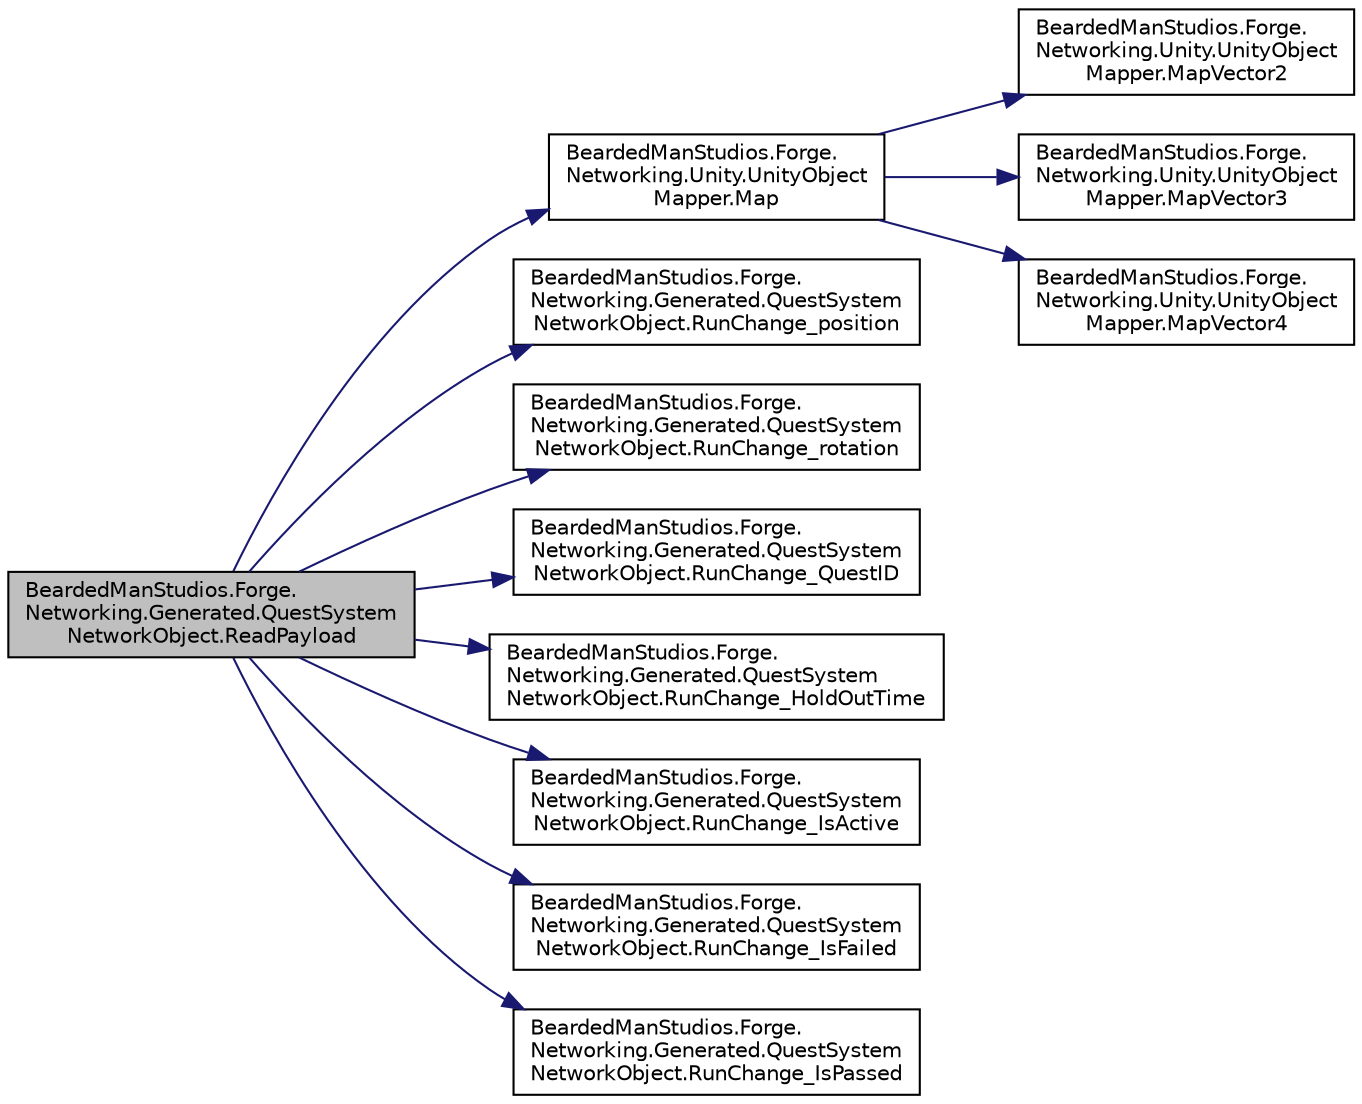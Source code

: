 digraph "BeardedManStudios.Forge.Networking.Generated.QuestSystemNetworkObject.ReadPayload"
{
 // LATEX_PDF_SIZE
  edge [fontname="Helvetica",fontsize="10",labelfontname="Helvetica",labelfontsize="10"];
  node [fontname="Helvetica",fontsize="10",shape=record];
  rankdir="LR";
  Node24 [label="BeardedManStudios.Forge.\lNetworking.Generated.QuestSystem\lNetworkObject.ReadPayload",height=0.2,width=0.4,color="black", fillcolor="grey75", style="filled", fontcolor="black",tooltip=" "];
  Node24 -> Node25 [color="midnightblue",fontsize="10",style="solid",fontname="Helvetica"];
  Node25 [label="BeardedManStudios.Forge.\lNetworking.Unity.UnityObject\lMapper.Map",height=0.2,width=0.4,color="black", fillcolor="white", style="filled",URL="$class_bearded_man_studios_1_1_forge_1_1_networking_1_1_unity_1_1_unity_object_mapper.html#a257ff895e140a2248a418de3405c9009",tooltip="Map a type of object from a FrameStream to a object"];
  Node25 -> Node26 [color="midnightblue",fontsize="10",style="solid",fontname="Helvetica"];
  Node26 [label="BeardedManStudios.Forge.\lNetworking.Unity.UnityObject\lMapper.MapVector2",height=0.2,width=0.4,color="black", fillcolor="white", style="filled",URL="$class_bearded_man_studios_1_1_forge_1_1_networking_1_1_unity_1_1_unity_object_mapper.html#aebbfb72c566d9ee0733f66bfa3ee5e5c",tooltip="Get a Vector2 out of a FrameStream"];
  Node25 -> Node27 [color="midnightblue",fontsize="10",style="solid",fontname="Helvetica"];
  Node27 [label="BeardedManStudios.Forge.\lNetworking.Unity.UnityObject\lMapper.MapVector3",height=0.2,width=0.4,color="black", fillcolor="white", style="filled",URL="$class_bearded_man_studios_1_1_forge_1_1_networking_1_1_unity_1_1_unity_object_mapper.html#aa245f139867a275b4a750fe4187396bd",tooltip="Get a Vector3 out of a FrameStream"];
  Node25 -> Node28 [color="midnightblue",fontsize="10",style="solid",fontname="Helvetica"];
  Node28 [label="BeardedManStudios.Forge.\lNetworking.Unity.UnityObject\lMapper.MapVector4",height=0.2,width=0.4,color="black", fillcolor="white", style="filled",URL="$class_bearded_man_studios_1_1_forge_1_1_networking_1_1_unity_1_1_unity_object_mapper.html#aef41215d1be1b6dd60b4535e787b5f53",tooltip="Get a Vector4 out of a FrameStream"];
  Node24 -> Node29 [color="midnightblue",fontsize="10",style="solid",fontname="Helvetica"];
  Node29 [label="BeardedManStudios.Forge.\lNetworking.Generated.QuestSystem\lNetworkObject.RunChange_position",height=0.2,width=0.4,color="black", fillcolor="white", style="filled",URL="$class_bearded_man_studios_1_1_forge_1_1_networking_1_1_generated_1_1_quest_system_network_object.html#adf6e4dc3196fe47c88e8f050644c04d7",tooltip=" "];
  Node24 -> Node30 [color="midnightblue",fontsize="10",style="solid",fontname="Helvetica"];
  Node30 [label="BeardedManStudios.Forge.\lNetworking.Generated.QuestSystem\lNetworkObject.RunChange_rotation",height=0.2,width=0.4,color="black", fillcolor="white", style="filled",URL="$class_bearded_man_studios_1_1_forge_1_1_networking_1_1_generated_1_1_quest_system_network_object.html#a37b16af3eabe9647dbbb6c19642c74ff",tooltip=" "];
  Node24 -> Node31 [color="midnightblue",fontsize="10",style="solid",fontname="Helvetica"];
  Node31 [label="BeardedManStudios.Forge.\lNetworking.Generated.QuestSystem\lNetworkObject.RunChange_QuestID",height=0.2,width=0.4,color="black", fillcolor="white", style="filled",URL="$class_bearded_man_studios_1_1_forge_1_1_networking_1_1_generated_1_1_quest_system_network_object.html#a0eab261d86bf3bad30c2976498ccc520",tooltip=" "];
  Node24 -> Node32 [color="midnightblue",fontsize="10",style="solid",fontname="Helvetica"];
  Node32 [label="BeardedManStudios.Forge.\lNetworking.Generated.QuestSystem\lNetworkObject.RunChange_HoldOutTime",height=0.2,width=0.4,color="black", fillcolor="white", style="filled",URL="$class_bearded_man_studios_1_1_forge_1_1_networking_1_1_generated_1_1_quest_system_network_object.html#a59a46b8a2ee0e086430395bffb9abfb7",tooltip=" "];
  Node24 -> Node33 [color="midnightblue",fontsize="10",style="solid",fontname="Helvetica"];
  Node33 [label="BeardedManStudios.Forge.\lNetworking.Generated.QuestSystem\lNetworkObject.RunChange_IsActive",height=0.2,width=0.4,color="black", fillcolor="white", style="filled",URL="$class_bearded_man_studios_1_1_forge_1_1_networking_1_1_generated_1_1_quest_system_network_object.html#a5b5b0fc1e7e47270208531e17268244c",tooltip=" "];
  Node24 -> Node34 [color="midnightblue",fontsize="10",style="solid",fontname="Helvetica"];
  Node34 [label="BeardedManStudios.Forge.\lNetworking.Generated.QuestSystem\lNetworkObject.RunChange_IsFailed",height=0.2,width=0.4,color="black", fillcolor="white", style="filled",URL="$class_bearded_man_studios_1_1_forge_1_1_networking_1_1_generated_1_1_quest_system_network_object.html#a7089606cc919e2ea00636214338d05c0",tooltip=" "];
  Node24 -> Node35 [color="midnightblue",fontsize="10",style="solid",fontname="Helvetica"];
  Node35 [label="BeardedManStudios.Forge.\lNetworking.Generated.QuestSystem\lNetworkObject.RunChange_IsPassed",height=0.2,width=0.4,color="black", fillcolor="white", style="filled",URL="$class_bearded_man_studios_1_1_forge_1_1_networking_1_1_generated_1_1_quest_system_network_object.html#ab2ca274a90d119d9b825ad62fe511199",tooltip=" "];
}
